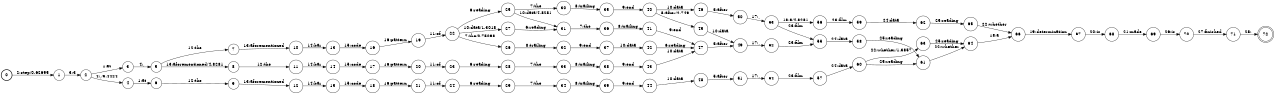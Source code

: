 digraph FST {
rankdir = LR;
size = "8.5,11";
label = "";
center = 1;
orientation = Portrait;
ranksep = "0.4";
nodesep = "0.25";
0 [label = "0", shape = circle, style = bold, fontsize = 14]
	0 -> 1 [label = "2:step/0.62695", fontsize = 14];
1 [label = "1", shape = circle, style = solid, fontsize = 14]
	1 -> 2 [label = "3:3", fontsize = 14];
2 [label = "2", shape = circle, style = solid, fontsize = 14]
	2 -> 3 [label = "1:at", fontsize = 14];
	2 -> 4 [label = "4:,/3.4424", fontsize = 14];
3 [label = "3", shape = circle, style = solid, fontsize = 14]
	3 -> 5 [label = "4:,", fontsize = 14];
4 [label = "4", shape = circle, style = solid, fontsize = 14]
	4 -> 6 [label = "1:at", fontsize = 14];
5 [label = "5", shape = circle, style = solid, fontsize = 14]
	5 -> 7 [label = "12:the", fontsize = 14];
	5 -> 8 [label = "13:aforementioned/4.8281", fontsize = 14];
6 [label = "6", shape = circle, style = solid, fontsize = 14]
	6 -> 9 [label = "12:the", fontsize = 14];
7 [label = "7", shape = circle, style = solid, fontsize = 14]
	7 -> 10 [label = "13:aforementioned", fontsize = 14];
8 [label = "8", shape = circle, style = solid, fontsize = 14]
	8 -> 11 [label = "12:the", fontsize = 14];
9 [label = "9", shape = circle, style = solid, fontsize = 14]
	9 -> 12 [label = "13:aforementioned", fontsize = 14];
10 [label = "10", shape = circle, style = solid, fontsize = 14]
	10 -> 13 [label = "14:bar", fontsize = 14];
11 [label = "11", shape = circle, style = solid, fontsize = 14]
	11 -> 14 [label = "14:bar", fontsize = 14];
12 [label = "12", shape = circle, style = solid, fontsize = 14]
	12 -> 15 [label = "14:bar", fontsize = 14];
13 [label = "13", shape = circle, style = solid, fontsize = 14]
	13 -> 16 [label = "15:code", fontsize = 14];
14 [label = "14", shape = circle, style = solid, fontsize = 14]
	14 -> 17 [label = "15:code", fontsize = 14];
15 [label = "15", shape = circle, style = solid, fontsize = 14]
	15 -> 18 [label = "15:code", fontsize = 14];
16 [label = "16", shape = circle, style = solid, fontsize = 14]
	16 -> 19 [label = "16:pattern", fontsize = 14];
17 [label = "17", shape = circle, style = solid, fontsize = 14]
	17 -> 20 [label = "16:pattern", fontsize = 14];
18 [label = "18", shape = circle, style = solid, fontsize = 14]
	18 -> 21 [label = "16:pattern", fontsize = 14];
19 [label = "19", shape = circle, style = solid, fontsize = 14]
	19 -> 22 [label = "11:of", fontsize = 14];
20 [label = "20", shape = circle, style = solid, fontsize = 14]
	20 -> 23 [label = "11:of", fontsize = 14];
21 [label = "21", shape = circle, style = solid, fontsize = 14]
	21 -> 24 [label = "11:of", fontsize = 14];
22 [label = "22", shape = circle, style = solid, fontsize = 14]
	22 -> 25 [label = "6:reading", fontsize = 14];
	22 -> 27 [label = "10:data/1.3018", fontsize = 14];
	22 -> 26 [label = "7:the/0.75098", fontsize = 14];
23 [label = "23", shape = circle, style = solid, fontsize = 14]
	23 -> 28 [label = "6:reading", fontsize = 14];
24 [label = "24", shape = circle, style = solid, fontsize = 14]
	24 -> 29 [label = "6:reading", fontsize = 14];
25 [label = "25", shape = circle, style = solid, fontsize = 14]
	25 -> 31 [label = "10:data/4.8281", fontsize = 14];
	25 -> 30 [label = "7:the", fontsize = 14];
26 [label = "26", shape = circle, style = solid, fontsize = 14]
	26 -> 32 [label = "8:trailing", fontsize = 14];
27 [label = "27", shape = circle, style = solid, fontsize = 14]
	27 -> 31 [label = "6:reading", fontsize = 14];
28 [label = "28", shape = circle, style = solid, fontsize = 14]
	28 -> 33 [label = "7:the", fontsize = 14];
29 [label = "29", shape = circle, style = solid, fontsize = 14]
	29 -> 34 [label = "7:the", fontsize = 14];
30 [label = "30", shape = circle, style = solid, fontsize = 14]
	30 -> 35 [label = "8:trailing", fontsize = 14];
31 [label = "31", shape = circle, style = solid, fontsize = 14]
	31 -> 36 [label = "7:the", fontsize = 14];
32 [label = "32", shape = circle, style = solid, fontsize = 14]
	32 -> 37 [label = "9:end", fontsize = 14];
33 [label = "33", shape = circle, style = solid, fontsize = 14]
	33 -> 38 [label = "8:trailing", fontsize = 14];
34 [label = "34", shape = circle, style = solid, fontsize = 14]
	34 -> 39 [label = "8:trailing", fontsize = 14];
35 [label = "35", shape = circle, style = solid, fontsize = 14]
	35 -> 40 [label = "9:end", fontsize = 14];
36 [label = "36", shape = circle, style = solid, fontsize = 14]
	36 -> 41 [label = "8:trailing", fontsize = 14];
37 [label = "37", shape = circle, style = solid, fontsize = 14]
	37 -> 42 [label = "10:data", fontsize = 14];
38 [label = "38", shape = circle, style = solid, fontsize = 14]
	38 -> 43 [label = "9:end", fontsize = 14];
39 [label = "39", shape = circle, style = solid, fontsize = 14]
	39 -> 44 [label = "9:end", fontsize = 14];
40 [label = "40", shape = circle, style = solid, fontsize = 14]
	40 -> 45 [label = "5:after/2.749", fontsize = 14];
	40 -> 46 [label = "10:data", fontsize = 14];
41 [label = "41", shape = circle, style = solid, fontsize = 14]
	41 -> 47 [label = "9:end", fontsize = 14];
42 [label = "42", shape = circle, style = solid, fontsize = 14]
	42 -> 47 [label = "6:reading", fontsize = 14];
43 [label = "43", shape = circle, style = solid, fontsize = 14]
	43 -> 47 [label = "10:data", fontsize = 14];
44 [label = "44", shape = circle, style = solid, fontsize = 14]
	44 -> 48 [label = "10:data", fontsize = 14];
45 [label = "45", shape = circle, style = solid, fontsize = 14]
	45 -> 49 [label = "10:data", fontsize = 14];
46 [label = "46", shape = circle, style = solid, fontsize = 14]
	46 -> 50 [label = "5:after", fontsize = 14];
47 [label = "47", shape = circle, style = solid, fontsize = 14]
	47 -> 49 [label = "5:after", fontsize = 14];
48 [label = "48", shape = circle, style = solid, fontsize = 14]
	48 -> 51 [label = "5:after", fontsize = 14];
49 [label = "49", shape = circle, style = solid, fontsize = 14]
	49 -> 52 [label = "17:,", fontsize = 14];
50 [label = "50", shape = circle, style = solid, fontsize = 14]
	50 -> 53 [label = "17:,", fontsize = 14];
51 [label = "51", shape = circle, style = solid, fontsize = 14]
	51 -> 54 [label = "17:,", fontsize = 14];
52 [label = "52", shape = circle, style = solid, fontsize = 14]
	52 -> 55 [label = "23:film", fontsize = 14];
53 [label = "53", shape = circle, style = solid, fontsize = 14]
	53 -> 56 [label = "18:a/4.8281", fontsize = 14];
	53 -> 55 [label = "23:film", fontsize = 14];
54 [label = "54", shape = circle, style = solid, fontsize = 14]
	54 -> 57 [label = "23:film", fontsize = 14];
55 [label = "55", shape = circle, style = solid, fontsize = 14]
	55 -> 58 [label = "24:data", fontsize = 14];
56 [label = "56", shape = circle, style = solid, fontsize = 14]
	56 -> 59 [label = "23:film", fontsize = 14];
57 [label = "57", shape = circle, style = solid, fontsize = 14]
	57 -> 60 [label = "24:data", fontsize = 14];
58 [label = "58", shape = circle, style = solid, fontsize = 14]
	58 -> 61 [label = "25:reading", fontsize = 14];
59 [label = "59", shape = circle, style = solid, fontsize = 14]
	59 -> 62 [label = "24:data", fontsize = 14];
60 [label = "60", shape = circle, style = solid, fontsize = 14]
	60 -> 61 [label = "25:reading", fontsize = 14];
	60 -> 63 [label = "22:whether/1.3857", fontsize = 14];
61 [label = "61", shape = circle, style = solid, fontsize = 14]
	61 -> 64 [label = "22:whether", fontsize = 14];
62 [label = "62", shape = circle, style = solid, fontsize = 14]
	62 -> 65 [label = "25:reading", fontsize = 14];
63 [label = "63", shape = circle, style = solid, fontsize = 14]
	63 -> 64 [label = "25:reading", fontsize = 14];
64 [label = "64", shape = circle, style = solid, fontsize = 14]
	64 -> 66 [label = "18:a", fontsize = 14];
65 [label = "65", shape = circle, style = solid, fontsize = 14]
	65 -> 66 [label = "22:whether", fontsize = 14];
66 [label = "66", shape = circle, style = solid, fontsize = 14]
	66 -> 67 [label = "19:determination", fontsize = 14];
67 [label = "67", shape = circle, style = solid, fontsize = 14]
	67 -> 68 [label = "20:is", fontsize = 14];
68 [label = "68", shape = circle, style = solid, fontsize = 14]
	68 -> 69 [label = "21:made", fontsize = 14];
69 [label = "69", shape = circle, style = solid, fontsize = 14]
	69 -> 70 [label = "26:is", fontsize = 14];
70 [label = "70", shape = circle, style = solid, fontsize = 14]
	70 -> 71 [label = "27:finished", fontsize = 14];
71 [label = "71", shape = circle, style = solid, fontsize = 14]
	71 -> 72 [label = "28:.", fontsize = 14];
72 [label = "72", shape = doublecircle, style = solid, fontsize = 14]
}

